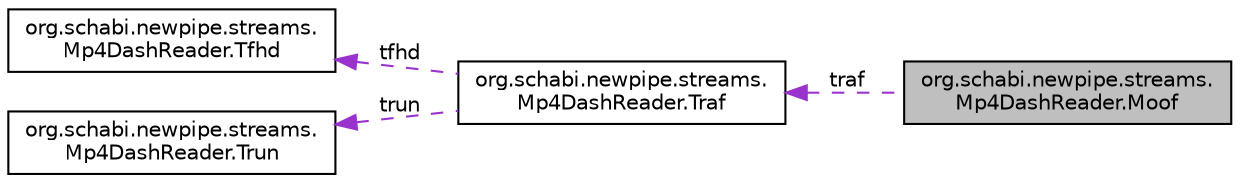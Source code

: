 digraph "org.schabi.newpipe.streams.Mp4DashReader.Moof"
{
 // LATEX_PDF_SIZE
  edge [fontname="Helvetica",fontsize="10",labelfontname="Helvetica",labelfontsize="10"];
  node [fontname="Helvetica",fontsize="10",shape=record];
  rankdir="LR";
  Node1 [label="org.schabi.newpipe.streams.\lMp4DashReader.Moof",height=0.2,width=0.4,color="black", fillcolor="grey75", style="filled", fontcolor="black",tooltip=" "];
  Node2 -> Node1 [dir="back",color="darkorchid3",fontsize="10",style="dashed",label=" traf" ,fontname="Helvetica"];
  Node2 [label="org.schabi.newpipe.streams.\lMp4DashReader.Traf",height=0.2,width=0.4,color="black", fillcolor="white", style="filled",URL="$classorg_1_1schabi_1_1newpipe_1_1streams_1_1_mp4_dash_reader_1_1_traf.html",tooltip=" "];
  Node3 -> Node2 [dir="back",color="darkorchid3",fontsize="10",style="dashed",label=" tfhd" ,fontname="Helvetica"];
  Node3 [label="org.schabi.newpipe.streams.\lMp4DashReader.Tfhd",height=0.2,width=0.4,color="black", fillcolor="white", style="filled",URL="$classorg_1_1schabi_1_1newpipe_1_1streams_1_1_mp4_dash_reader_1_1_tfhd.html",tooltip=" "];
  Node4 -> Node2 [dir="back",color="darkorchid3",fontsize="10",style="dashed",label=" trun" ,fontname="Helvetica"];
  Node4 [label="org.schabi.newpipe.streams.\lMp4DashReader.Trun",height=0.2,width=0.4,color="black", fillcolor="white", style="filled",URL="$classorg_1_1schabi_1_1newpipe_1_1streams_1_1_mp4_dash_reader_1_1_trun.html",tooltip=" "];
}

